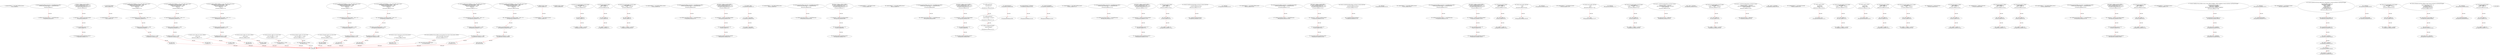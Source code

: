 digraph  {
13 [label="3_ mapping(address => uint) public lockTime_intou21;\n13-new_variable-4-4", method="", type_label=new_variable];
20 [label="4_ function increaseLockTime_intou21(uint _secondsToIncrease) public {\n        lockTime_intou21[msg.sender] += _secondsToIncrease;   \n    }\n20-function_definition-5-7", method="increaseLockTime_intou21(uint _secondsToIncrease)", type_label=function_definition];
28 [label="5_ lockTime_intou21[msg.sender] += _secondsToIncrease;\n28-expression_statement-6-6", method="increaseLockTime_intou21(uint _secondsToIncrease)", type_label=expression_statement];
36 [label="7_ function withdraw_intou21() public {\n        require(now > lockTime_intou21[msg.sender]);    \n        uint transferValue_intou21 = 10;           \n        msg.sender.transfer(transferValue_intou21);\n    }\n36-function_definition-8-12", method="withdraw_intou21()", type_label=function_definition];
40 [label="8_ require(now > lockTime_intou21[msg.sender]);\n40-expression_statement-9-9", method="withdraw_intou21()", type_label=expression_statement];
51 [label="9_ uint transferValue_intou21 = 10;\n51-new_variable-10-10", method="withdraw_intou21()", type_label=new_variable];
57 [label="10_ msg.sender.transfer(transferValue_intou21);\n57-expression_statement-11-11", method="withdraw_intou21()", type_label=expression_statement];
66 [label="12_ bool private stopped;\n66-new_variable-13-13", method="", type_label=new_variable];
71 [label="13_ mapping(address => uint) balances_intou10;\n71-new_variable-14-14", method="", type_label=new_variable];
77 [label="14_ function transfer_intou10(address _to, uint _value) public returns (bool) {\n    require(balances_intou10[msg.sender] - _value >= 0);   \n    balances_intou10[msg.sender] -= _value;   \n    balances_intou10[_to] += _value;   \n    return true;\n  }\n77-function_definition-15-20", method="transfer_intou10(address _to,uint _value)", type_label=function_definition];
93 [label="15_ require(balances_intou10[msg.sender] - _value >= 0);\n93-expression_statement-16-16", method="transfer_intou10(address _to,uint _value)", type_label=expression_statement];
106 [label="16_ balances_intou10[msg.sender] -= _value;\n106-expression_statement-17-17", method="transfer_intou10(address _to,uint _value)", type_label=expression_statement];
114 [label="17_ balances_intou10[_to] += _value;\n114-expression_statement-18-18", method="transfer_intou10(address _to,uint _value)", type_label=expression_statement];
120 [label="18_ return true;\n120-return-19-19", method="transfer_intou10(address _to,uint _value)", type_label=return];
123 [label="20_ address private _owner;\n123-new_variable-21-21", method="", type_label=new_variable];
128 [label="21_ mapping(address => uint) balances_intou22;\n128-new_variable-22-22", method="", type_label=new_variable];
134 [label="22_ function transfer_intou22(address _to, uint _value) public returns (bool) {\n    require(balances_intou22[msg.sender] - _value >= 0);   \n    balances_intou22[msg.sender] -= _value;   \n    balances_intou22[_to] += _value;   \n    return true;\n  }\n134-function_definition-23-28", method="transfer_intou22(address _to,uint _value)", type_label=function_definition];
150 [label="23_ require(balances_intou22[msg.sender] - _value >= 0);\n150-expression_statement-24-24", method="transfer_intou22(address _to,uint _value)", type_label=expression_statement];
163 [label="24_ balances_intou22[msg.sender] -= _value;\n163-expression_statement-25-25", method="transfer_intou22(address _to,uint _value)", type_label=expression_statement];
171 [label="25_ balances_intou22[_to] += _value;\n171-expression_statement-26-26", method="transfer_intou22(address _to,uint _value)", type_label=expression_statement];
177 [label="26_ return true;\n177-return-27-27", method="transfer_intou22(address _to,uint _value)", type_label=return];
180 [label="28_ address private _master;\n180-new_variable-29-29", method="", type_label=new_variable];
185 [label="29_ function bug_intou36(uint8 p_intou36) public{\n    uint8 vundflw1=0;\n    vundflw1 = vundflw1 + p_intou36;    \n}\n185-function_definition-30-33", method="bug_intou36(uint8 p_intou36)", type_label=function_definition];
193 [label="30_ uint8 vundflw1=0;\n193-new_variable-31-31", method="bug_intou36(uint8 p_intou36)", type_label=new_variable];
199 [label="31_ vundflw1 = vundflw1 + p_intou36;\n199-expression_statement-32-32", method="bug_intou36(uint8 p_intou36)", type_label=expression_statement];
207 [label="34_ function bug_intou35() public{\n    uint8 vundflw =0;\n    vundflw = vundflw -10;    \n}\n207-function_definition-35-38", method="bug_intou35()", type_label=function_definition];
211 [label="35_ uint8 vundflw =0;\n211-new_variable-36-36", method="bug_intou35()", type_label=new_variable];
217 [label="36_ vundflw = vundflw -10;\n217-expression_statement-37-37", method="bug_intou35()", type_label=expression_statement];
225 [label="39_ function bug_intou40(uint8 p_intou40) public{\n    uint8 vundflw1=0;\n    vundflw1 = vundflw1 + p_intou40;    \n}\n225-function_definition-40-43", method="bug_intou40(uint8 p_intou40)", type_label=function_definition];
233 [label="40_ uint8 vundflw1=0;\n233-new_variable-41-41", method="bug_intou40(uint8 p_intou40)", type_label=new_variable];
239 [label="41_ vundflw1 = vundflw1 + p_intou40;\n239-expression_statement-42-42", method="bug_intou40(uint8 p_intou40)", type_label=expression_statement];
255 [label="44_ mapping(address => uint) public lockTime_intou33;\n255-new_variable-45-45", method="", type_label=new_variable];
262 [label="45_ function increaseLockTime_intou33(uint _secondsToIncrease) public {\n        lockTime_intou33[msg.sender] += _secondsToIncrease;   \n    }\n262-function_definition-46-48", method="increaseLockTime_intou33(uint _secondsToIncrease)", type_label=function_definition];
270 [label="46_ lockTime_intou33[msg.sender] += _secondsToIncrease;\n270-expression_statement-47-47", method="increaseLockTime_intou33(uint _secondsToIncrease)", type_label=expression_statement];
278 [label="48_ function withdraw_intou33() public {\n        require(now > lockTime_intou33[msg.sender]);    \n        uint transferValue_intou33 = 10;           \n        msg.sender.transfer(transferValue_intou33);\n    }\n278-function_definition-49-53", method="withdraw_intou33()", type_label=function_definition];
282 [label="49_ require(now > lockTime_intou33[msg.sender]);\n282-expression_statement-50-50", method="withdraw_intou33()", type_label=expression_statement];
293 [label="50_ uint transferValue_intou33 = 10;\n293-new_variable-51-51", method="withdraw_intou33()", type_label=new_variable];
299 [label="51_ msg.sender.transfer(transferValue_intou33);\n299-expression_statement-52-52", method="withdraw_intou33()", type_label=expression_statement];
320 [label="56_ stopped = false;\n320-expression_statement-57-57", method="", type_label=expression_statement];
325 [label="57_ _owner = msg.sender;\n325-expression_statement-58-58", method="", type_label=expression_statement];
331 [label="58_ _master = msg.sender;\n331-expression_statement-59-59", method="", type_label=expression_statement];
353 [label="62_ mapping(address => uint) public lockTime_intou1;\n353-new_variable-63-63", method="", type_label=new_variable];
360 [label="63_ function increaseLockTime_intou1(uint _secondsToIncrease) public {\n        lockTime_intou1[msg.sender] += _secondsToIncrease;   \n    }\n360-function_definition-64-66", method="increaseLockTime_intou1(uint _secondsToIncrease)", type_label=function_definition];
368 [label="64_ lockTime_intou1[msg.sender] += _secondsToIncrease;\n368-expression_statement-65-65", method="increaseLockTime_intou1(uint _secondsToIncrease)", type_label=expression_statement];
376 [label="66_ function withdraw_ovrflow1() public {\n        require(now > lockTime_intou1[msg.sender]);    \n        uint transferValue_intou1 = 10;           \n        msg.sender.transfer(transferValue_intou1);\n    }\n376-function_definition-67-71", method="withdraw_ovrflow1()", type_label=function_definition];
380 [label="67_ require(now > lockTime_intou1[msg.sender]);\n380-expression_statement-68-68", method="withdraw_ovrflow1()", type_label=expression_statement];
391 [label="68_ uint transferValue_intou1 = 10;\n391-new_variable-69-69", method="withdraw_ovrflow1()", type_label=new_variable];
397 [label="69_ msg.sender.transfer(transferValue_intou1);\n397-expression_statement-70-70", method="withdraw_ovrflow1()", type_label=expression_statement];
406 [label="71_ function owner() public view returns (address)\n    {\n        return _owner;\n    }\n406-function_definition-72-75", method="owner()", type_label=function_definition];
415 [label="73_ return _owner;\n415-return-74-74", method="owner()", type_label=return];
417 [label="75_ mapping(address => uint) balances_intou2;\n417-new_variable-76-76", method="", type_label=new_variable];
423 [label="76_ function transfer_undrflow2(address _to, uint _value) public returns (bool) {\n    require(balances_intou2[msg.sender] - _value >= 0);   \n    balances_intou2[msg.sender] -= _value;   \n    balances_intou2[_to] += _value;   \n    return true;\n  }\n423-function_definition-77-82", method="transfer_undrflow2(address _to,uint _value)", type_label=function_definition];
439 [label="77_ require(balances_intou2[msg.sender] - _value >= 0);\n439-expression_statement-78-78", method="transfer_undrflow2(address _to,uint _value)", type_label=expression_statement];
452 [label="78_ balances_intou2[msg.sender] -= _value;\n452-expression_statement-79-79", method="transfer_undrflow2(address _to,uint _value)", type_label=expression_statement];
460 [label="79_ balances_intou2[_to] += _value;\n460-expression_statement-80-80", method="transfer_undrflow2(address _to,uint _value)", type_label=expression_statement];
466 [label="80_ return true;\n466-return-81-81", method="transfer_undrflow2(address _to,uint _value)", type_label=return];
469 [label="82_ function master() public view returns (address)\n    {\n        return _master;\n    }\n469-function_definition-83-86", method="master()", type_label=function_definition];
478 [label="84_ return _master;\n478-return-85-85", method="master()", type_label=return];
480 [label="86_ mapping(address => uint) public lockTime_intou17;\n480-new_variable-87-87", method="", type_label=new_variable];
487 [label="87_ function increaseLockTime_intou17(uint _secondsToIncrease) public {\n        lockTime_intou17[msg.sender] += _secondsToIncrease;   \n    }\n487-function_definition-88-90", method="increaseLockTime_intou17(uint _secondsToIncrease)", type_label=function_definition];
495 [label="88_ lockTime_intou17[msg.sender] += _secondsToIncrease;\n495-expression_statement-89-89", method="increaseLockTime_intou17(uint _secondsToIncrease)", type_label=expression_statement];
503 [label="90_ function withdraw_intou17() public {\n        require(now > lockTime_intou17[msg.sender]);    \n        uint transferValue_intou17 = 10;           \n        msg.sender.transfer(transferValue_intou17);\n    }\n503-function_definition-91-95", method="withdraw_intou17()", type_label=function_definition];
507 [label="91_ require(now > lockTime_intou17[msg.sender]);\n507-expression_statement-92-92", method="withdraw_intou17()", type_label=expression_statement];
518 [label="92_ uint transferValue_intou17 = 10;\n518-new_variable-93-93", method="withdraw_intou17()", type_label=new_variable];
524 [label="93_ msg.sender.transfer(transferValue_intou17);\n524-expression_statement-94-94", method="withdraw_intou17()", type_label=expression_statement];
533 [label="95_ modifier onlyOwner()\n    {\n        require(isOwner());\n        _;\n    }\n533-expression_statement-96-100", method="", type_label=expression_statement];
536 [label="97_ require(isOwner());\n536-expression_statement-98-98", method="", type_label=expression_statement];
542 [label="98_ _;\n542-expression_statement-99-99", method="", type_label=expression_statement];
544 [label="100_ modifier onlyMaster()\n    {\n        require(isMaster() || isOwner());\n        _;\n    }\n544-expression_statement-101-105", method="", type_label=expression_statement];
547 [label="102_ require(isMaster() || isOwner());\n547-expression_statement-103-103", method="", type_label=expression_statement];
556 [label="103_ _;\n556-expression_statement-104-104", method="", type_label=expression_statement];
558 [label="105_ modifier onlyWhenNotStopped()\n    {\n        require(!isStopped());\n        _;\n    }\n558-expression_statement-106-110", method="", type_label=expression_statement];
561 [label="107_ require(!isStopped());\n561-expression_statement-108-108", method="", type_label=expression_statement];
568 [label="108_ _;\n568-expression_statement-109-109", method="", type_label=expression_statement];
570 [label="110_ function isOwner() public view returns (bool)\n    {\n        return msg.sender == _owner;\n    }\n570-function_definition-111-114", method="isOwner()", type_label=function_definition];
579 [label="112_ return msg.sender == _owner;\n579-return-113-113", method="isOwner()", type_label=return];
585 [label="114_ mapping(address => uint) public lockTime_intou37;\n585-new_variable-115-115", method="", type_label=new_variable];
592 [label="115_ function increaseLockTime_intou37(uint _secondsToIncrease) public {\n        lockTime_intou37[msg.sender] += _secondsToIncrease;   \n    }\n592-function_definition-116-118", method="increaseLockTime_intou37(uint _secondsToIncrease)", type_label=function_definition];
600 [label="116_ lockTime_intou37[msg.sender] += _secondsToIncrease;\n600-expression_statement-117-117", method="increaseLockTime_intou37(uint _secondsToIncrease)", type_label=expression_statement];
608 [label="118_ function withdraw_intou37() public {\n        require(now > lockTime_intou37[msg.sender]);    \n        uint transferValue_intou37 = 10;           \n        msg.sender.transfer(transferValue_intou37);\n    }\n608-function_definition-119-123", method="withdraw_intou37()", type_label=function_definition];
612 [label="119_ require(now > lockTime_intou37[msg.sender]);\n612-expression_statement-120-120", method="withdraw_intou37()", type_label=expression_statement];
623 [label="120_ uint transferValue_intou37 = 10;\n623-new_variable-121-121", method="withdraw_intou37()", type_label=new_variable];
629 [label="121_ msg.sender.transfer(transferValue_intou37);\n629-expression_statement-122-122", method="withdraw_intou37()", type_label=expression_statement];
638 [label="123_ function isMaster() public view returns (bool)\n    {\n        return msg.sender == _master;\n    }\n638-function_definition-124-127", method="isMaster()", type_label=function_definition];
647 [label="125_ return msg.sender == _master;\n647-return-126-126", method="isMaster()", type_label=return];
653 [label="127_ function bug_intou3() public{\n    uint8 vundflw =0;\n    vundflw = vundflw -10;    \n}\n653-function_definition-128-131", method="bug_intou3()", type_label=function_definition];
657 [label="128_ uint8 vundflw =0;\n657-new_variable-129-129", method="bug_intou3()", type_label=new_variable];
663 [label="129_ vundflw = vundflw -10;\n663-expression_statement-130-130", method="bug_intou3()", type_label=expression_statement];
669 [label="131_ function transferOwnership(address newOwner) external onlyOwner\n    {\n        _transferOwnership(newOwner);\n    }\n669-function_definition-132-135", method="transferOwnership(address newOwner)", type_label=function_definition];
676 [label="131_ onlyOwner\n676-expression_statement-132-132", method="transferOwnership(address newOwner)", type_label=expression_statement];
679 [label="133_ _transferOwnership(newOwner);\n679-expression_statement-134-134", method="transferOwnership(address newOwner)", type_label=expression_statement];
684 [label="135_ mapping(address => uint) public lockTime_intou9;\n684-new_variable-136-136", method="", type_label=new_variable];
691 [label="136_ function increaseLockTime_intou9(uint _secondsToIncrease) public {\n        lockTime_intou9[msg.sender] += _secondsToIncrease;   \n    }\n691-function_definition-137-139", method="increaseLockTime_intou9(uint _secondsToIncrease)", type_label=function_definition];
699 [label="137_ lockTime_intou9[msg.sender] += _secondsToIncrease;\n699-expression_statement-138-138", method="increaseLockTime_intou9(uint _secondsToIncrease)", type_label=expression_statement];
707 [label="139_ function withdraw_intou9() public {\n        require(now > lockTime_intou9[msg.sender]);    \n        uint transferValue_intou9 = 10;           \n        msg.sender.transfer(transferValue_intou9);\n    }\n707-function_definition-140-144", method="withdraw_intou9()", type_label=function_definition];
711 [label="140_ require(now > lockTime_intou9[msg.sender]);\n711-expression_statement-141-141", method="withdraw_intou9()", type_label=expression_statement];
722 [label="141_ uint transferValue_intou9 = 10;\n722-new_variable-142-142", method="withdraw_intou9()", type_label=new_variable];
728 [label="142_ msg.sender.transfer(transferValue_intou9);\n728-expression_statement-143-143", method="withdraw_intou9()", type_label=expression_statement];
737 [label="144_ function transferMasterRole(address newMaster) external onlyOwner\n    {\n        _transferMasterRole(newMaster);\n    }\n737-function_definition-145-148", method="transferMasterRole(address newMaster)", type_label=function_definition];
744 [label="144_ onlyOwner\n744-expression_statement-145-145", method="transferMasterRole(address newMaster)", type_label=expression_statement];
747 [label="146_ _transferMasterRole(newMaster);\n747-expression_statement-147-147", method="transferMasterRole(address newMaster)", type_label=expression_statement];
752 [label="148_ mapping(address => uint) public lockTime_intou25;\n752-new_variable-149-149", method="", type_label=new_variable];
759 [label="149_ function increaseLockTime_intou25(uint _secondsToIncrease) public {\n        lockTime_intou25[msg.sender] += _secondsToIncrease;   \n    }\n759-function_definition-150-152", method="increaseLockTime_intou25(uint _secondsToIncrease)", type_label=function_definition];
767 [label="150_ lockTime_intou25[msg.sender] += _secondsToIncrease;\n767-expression_statement-151-151", method="increaseLockTime_intou25(uint _secondsToIncrease)", type_label=expression_statement];
775 [label="152_ function withdraw_intou25() public {\n        require(now > lockTime_intou25[msg.sender]);    \n        uint transferValue_intou25 = 10;           \n        msg.sender.transfer(transferValue_intou25);\n    }\n775-function_definition-153-157", method="withdraw_intou25()", type_label=function_definition];
779 [label="153_ require(now > lockTime_intou25[msg.sender]);\n779-expression_statement-154-154", method="withdraw_intou25()", type_label=expression_statement];
790 [label="154_ uint transferValue_intou25 = 10;\n790-new_variable-155-155", method="withdraw_intou25()", type_label=new_variable];
796 [label="155_ msg.sender.transfer(transferValue_intou25);\n796-expression_statement-156-156", method="withdraw_intou25()", type_label=expression_statement];
805 [label="157_ function isStopped() public view returns (bool)\n    {\n        return stopped;\n    }\n805-function_definition-158-161", method="isStopped()", type_label=function_definition];
814 [label="159_ return stopped;\n814-return-160-160", method="isStopped()", type_label=return];
816 [label="161_ function bug_intou19() public{\n    uint8 vundflw =0;\n    vundflw = vundflw -10;    \n}\n816-function_definition-162-165", method="bug_intou19()", type_label=function_definition];
820 [label="162_ uint8 vundflw =0;\n820-new_variable-163-163", method="bug_intou19()", type_label=new_variable];
826 [label="163_ vundflw = vundflw -10;\n826-expression_statement-164-164", method="bug_intou19()", type_label=expression_statement];
832 [label="165_ function stop() public onlyOwner\n    {\n        _stop();\n    }\n832-function_definition-166-169", method="stop()", type_label=function_definition];
835 [label="165_ onlyOwner\n835-expression_statement-166-166", method="stop()", type_label=expression_statement];
838 [label="167_ _stop();\n838-expression_statement-168-168", method="stop()", type_label=expression_statement];
841 [label="169_ mapping(address => uint) balances_intou26;\n841-new_variable-170-170", method="", type_label=new_variable];
847 [label="170_ function transfer_intou26(address _to, uint _value) public returns (bool) {\n    require(balances_intou26[msg.sender] - _value >= 0);   \n    balances_intou26[msg.sender] -= _value;   \n    balances_intou26[_to] += _value;   \n    return true;\n  }\n847-function_definition-171-176", method="transfer_intou26(address _to,uint _value)", type_label=function_definition];
863 [label="171_ require(balances_intou26[msg.sender] - _value >= 0);\n863-expression_statement-172-172", method="transfer_intou26(address _to,uint _value)", type_label=expression_statement];
876 [label="172_ balances_intou26[msg.sender] -= _value;\n876-expression_statement-173-173", method="transfer_intou26(address _to,uint _value)", type_label=expression_statement];
884 [label="173_ balances_intou26[_to] += _value;\n884-expression_statement-174-174", method="transfer_intou26(address _to,uint _value)", type_label=expression_statement];
890 [label="174_ return true;\n890-return-175-175", method="transfer_intou26(address _to,uint _value)", type_label=return];
893 [label="176_ function start() public onlyOwner\n    {\n        _start();\n    }\n893-function_definition-177-180", method="start()", type_label=function_definition];
896 [label="176_ onlyOwner\n896-expression_statement-177-177", method="start()", type_label=expression_statement];
899 [label="178_ _start();\n899-expression_statement-179-179", method="start()", type_label=expression_statement];
902 [label="180_ function bug_intou20(uint8 p_intou20) public{\n    uint8 vundflw1=0;\n    vundflw1 = vundflw1 + p_intou20;    \n}\n902-function_definition-181-184", method="bug_intou20(uint8 p_intou20)", type_label=function_definition];
910 [label="181_ uint8 vundflw1=0;\n910-new_variable-182-182", method="bug_intou20(uint8 p_intou20)", type_label=new_variable];
916 [label="182_ vundflw1 = vundflw1 + p_intou20;\n916-expression_statement-183-183", method="bug_intou20(uint8 p_intou20)", type_label=expression_statement];
922 [label="184_ function _transferOwnership(address newOwner) internal\n    {\n        require(newOwner != address(0));\n        emit OwnershipTransferred(_owner, newOwner);\n        _owner = newOwner;\n    }\n922-function_definition-185-190", method="_transferOwnership(address newOwner)", type_label=function_definition];
930 [label="186_ require(newOwner != address(0));\n930-expression_statement-187-187", method="_transferOwnership(address newOwner)", type_label=expression_statement];
945 [label="188_ _owner = newOwner;\n945-expression_statement-189-189", method="_transferOwnership(address newOwner)", type_label=expression_statement];
949 [label="190_ function bug_intou32(uint8 p_intou32) public{\n    uint8 vundflw1=0;\n    vundflw1 = vundflw1 + p_intou32;    \n}\n949-function_definition-191-194", method="bug_intou32(uint8 p_intou32)", type_label=function_definition];
957 [label="191_ uint8 vundflw1=0;\n957-new_variable-192-192", method="bug_intou32(uint8 p_intou32)", type_label=new_variable];
963 [label="192_ vundflw1 = vundflw1 + p_intou32;\n963-expression_statement-193-193", method="bug_intou32(uint8 p_intou32)", type_label=expression_statement];
969 [label="194_ function _transferMasterRole(address newMaster) internal\n    {\n        require(newMaster != address(0));\n        emit MasterRoleTransferred(_master, newMaster);\n        _master = newMaster;\n    }\n969-function_definition-195-200", method="_transferMasterRole(address newMaster)", type_label=function_definition];
977 [label="196_ require(newMaster != address(0));\n977-expression_statement-197-197", method="_transferMasterRole(address newMaster)", type_label=expression_statement];
992 [label="198_ _master = newMaster;\n992-expression_statement-199-199", method="_transferMasterRole(address newMaster)", type_label=expression_statement];
996 [label="200_ mapping(address => uint) balances_intou38;\n996-new_variable-201-201", method="", type_label=new_variable];
1002 [label="201_ function transfer_intou38(address _to, uint _value) public returns (bool) {\n    require(balances_intou38[msg.sender] - _value >= 0);   \n    balances_intou38[msg.sender] -= _value;   \n    balances_intou38[_to] += _value;   \n    return true;\n  }\n1002-function_definition-202-207", method="transfer_intou38(address _to,uint _value)", type_label=function_definition];
1018 [label="202_ require(balances_intou38[msg.sender] - _value >= 0);\n1018-expression_statement-203-203", method="transfer_intou38(address _to,uint _value)", type_label=expression_statement];
1031 [label="203_ balances_intou38[msg.sender] -= _value;\n1031-expression_statement-204-204", method="transfer_intou38(address _to,uint _value)", type_label=expression_statement];
1039 [label="204_ balances_intou38[_to] += _value;\n1039-expression_statement-205-205", method="transfer_intou38(address _to,uint _value)", type_label=expression_statement];
1045 [label="205_ return true;\n1045-return-206-206", method="transfer_intou38(address _to,uint _value)", type_label=return];
1048 [label="207_ function _stop() internal\n    {\n        emit Stopped();\n        stopped = true;\n    }\n1048-function_definition-208-212", method="_stop()", type_label=function_definition];
1054 [label="210_ stopped = true;\n1054-expression_statement-211-211", method="_stop()", type_label=expression_statement];
1059 [label="212_ function bug_intou4(uint8 p_intou4) public{\n    uint8 vundflw1=0;\n    vundflw1 = vundflw1 + p_intou4;    \n}\n1059-function_definition-213-216", method="bug_intou4(uint8 p_intou4)", type_label=function_definition];
1067 [label="213_ uint8 vundflw1=0;\n1067-new_variable-214-214", method="bug_intou4(uint8 p_intou4)", type_label=new_variable];
1073 [label="214_ vundflw1 = vundflw1 + p_intou4;\n1073-expression_statement-215-215", method="bug_intou4(uint8 p_intou4)", type_label=expression_statement];
1079 [label="216_ function _start() internal\n    {\n        emit Started();\n        stopped = false;\n    }\n1079-function_definition-217-221", method="_start()", type_label=function_definition];
1085 [label="219_ stopped = false;\n1085-expression_statement-220-220", method="_start()", type_label=expression_statement];
1090 [label="221_ function bug_intou7() public{\n    uint8 vundflw =0;\n    vundflw = vundflw -10;    \n}\n1090-function_definition-222-225", method="bug_intou7()", type_label=function_definition];
1094 [label="222_ uint8 vundflw =0;\n1094-new_variable-223-223", method="bug_intou7()", type_label=new_variable];
1100 [label="223_ vundflw = vundflw -10;\n1100-expression_statement-224-224", method="bug_intou7()", type_label=expression_statement];
1112 [label="228_ function bug_intou12(uint8 p_intou12) public{\n    uint8 vundflw1=0;\n    vundflw1 = vundflw1 + p_intou12;    \n}\n1112-function_definition-229-232", method="bug_intou12(uint8 p_intou12)", type_label=function_definition];
1120 [label="229_ uint8 vundflw1=0;\n1120-new_variable-230-230", method="bug_intou12(uint8 p_intou12)", type_label=new_variable];
1126 [label="230_ vundflw1 = vundflw1 + p_intou12;\n1126-expression_statement-231-231", method="bug_intou12(uint8 p_intou12)", type_label=expression_statement];
1132 [label="232_ mapping(string => string) private btc;\n1132-new_variable-233-233", method="", type_label=new_variable];
1139 [label="233_ function bug_intou11() public{\n    uint8 vundflw =0;\n    vundflw = vundflw -10;    \n}\n1139-function_definition-234-237", method="bug_intou11()", type_label=function_definition];
1143 [label="234_ uint8 vundflw =0;\n1143-new_variable-235-235", method="bug_intou11()", type_label=new_variable];
1149 [label="235_ vundflw = vundflw -10;\n1149-expression_statement-236-236", method="bug_intou11()", type_label=expression_statement];
1155 [label="237_ mapping(string => address) private eth;\n1155-new_variable-238-238", method="", type_label=new_variable];
1162 [label="238_ function bug_intou27() public{\n    uint8 vundflw =0;\n    vundflw = vundflw -10;    \n}\n1162-function_definition-239-242", method="bug_intou27()", type_label=function_definition];
1166 [label="239_ uint8 vundflw =0;\n1166-new_variable-240-240", method="bug_intou27()", type_label=new_variable];
1172 [label="240_ vundflw = vundflw -10;\n1172-expression_statement-241-241", method="bug_intou27()", type_label=expression_statement];
1192 [label="243_ function bug_intou31() public{\n    uint8 vundflw =0;\n    vundflw = vundflw -10;    \n}\n1192-function_definition-244-247", method="bug_intou31()", type_label=function_definition];
1196 [label="244_ uint8 vundflw =0;\n1196-new_variable-245-245", method="bug_intou31()", type_label=new_variable];
1202 [label="245_ vundflw = vundflw -10;\n1202-expression_statement-246-246", method="bug_intou31()", type_label=expression_statement];
1218 [label="248_ mapping(address => uint) public lockTime_intou13;\n1218-new_variable-249-249", method="", type_label=new_variable];
1225 [label="249_ function increaseLockTime_intou13(uint _secondsToIncrease) public {\n        lockTime_intou13[msg.sender] += _secondsToIncrease;   \n    }\n1225-function_definition-250-252", method="increaseLockTime_intou13(uint _secondsToIncrease)", type_label=function_definition];
1233 [label="250_ lockTime_intou13[msg.sender] += _secondsToIncrease;\n1233-expression_statement-251-251", method="increaseLockTime_intou13(uint _secondsToIncrease)", type_label=expression_statement];
1241 [label="252_ function withdraw_intou13() public {\n        require(now > lockTime_intou13[msg.sender]);    \n        uint transferValue_intou13 = 10;           \n        msg.sender.transfer(transferValue_intou13);\n    }\n1241-function_definition-253-257", method="withdraw_intou13()", type_label=function_definition];
1245 [label="253_ require(now > lockTime_intou13[msg.sender]);\n1245-expression_statement-254-254", method="withdraw_intou13()", type_label=expression_statement];
1256 [label="254_ uint transferValue_intou13 = 10;\n1256-new_variable-255-255", method="withdraw_intou13()", type_label=new_variable];
1262 [label="255_ msg.sender.transfer(transferValue_intou13);\n1262-expression_statement-256-256", method="withdraw_intou13()", type_label=expression_statement];
1277 [label="258_ function version() external pure returns(string memory)\n    {\n        return '1.0.0';\n    }\n1277-function_definition-259-262", method="version()", type_label=function_definition];
1286 [label="260_ return '1.0.0';\n1286-return-261-261", method="version()", type_label=return];
1289 [label="262_ function bug_intou23() public{\n    uint8 vundflw =0;\n    vundflw = vundflw -10;    \n}\n1289-function_definition-263-266", method="bug_intou23()", type_label=function_definition];
1293 [label="263_ uint8 vundflw =0;\n1293-new_variable-264-264", method="bug_intou23()", type_label=new_variable];
1299 [label="264_ vundflw = vundflw -10;\n1299-expression_statement-265-265", method="bug_intou23()", type_label=expression_statement];
1305 [label="266_ function getAddress(string calldata account) external view returns (string memory, address)\n    {\n        return (btc[account], eth[account]);\n    }\n1305-function_definition-267-270", method="getAddress(string calldata account)", type_label=function_definition];
1321 [label="268_ return (btc[account], eth[account]);\n1321-return-269-269", method="getAddress(string calldata account)", type_label=return];
1329 [label="270_ mapping(address => uint) balances_intou14;\n1329-new_variable-271-271", method="", type_label=new_variable];
1335 [label="271_ function transfer_intou14(address _to, uint _value) public returns (bool) {\n    require(balances_intou14[msg.sender] - _value >= 0);   \n    balances_intou14[msg.sender] -= _value;   \n    balances_intou14[_to] += _value;   \n    return true;\n  }\n1335-function_definition-272-277", method="transfer_intou14(address _to,uint _value)", type_label=function_definition];
1351 [label="272_ require(balances_intou14[msg.sender] - _value >= 0);\n1351-expression_statement-273-273", method="transfer_intou14(address _to,uint _value)", type_label=expression_statement];
1364 [label="273_ balances_intou14[msg.sender] -= _value;\n1364-expression_statement-274-274", method="transfer_intou14(address _to,uint _value)", type_label=expression_statement];
1372 [label="274_ balances_intou14[_to] += _value;\n1372-expression_statement-275-275", method="transfer_intou14(address _to,uint _value)", type_label=expression_statement];
1378 [label="275_ return true;\n1378-return-276-276", method="transfer_intou14(address _to,uint _value)", type_label=return];
1381 [label="277_ function setAddress(string calldata account, string calldata btcAddress, address ethAddress) external onlyMaster onlyWhenNotStopped\n    {\n        require(bytes(account).length > 0);\n        btc[account] = btcAddress;\n        eth[account] = ethAddress;\n        emit SetAddress(account, btcAddress, ethAddress);\n    }\n1381-function_definition-278-284", method="setAddress(string calldata account,string calldata btcAddress,address ethAddress)", type_label=function_definition];
1396 [label="277_ onlyMaster\n1396-expression_statement-278-278", method="setAddress(string calldata account,string calldata btcAddress,address ethAddress)", type_label=expression_statement];
1398 [label="277_ onlyWhenNotStopped\n1398-expression_statement-278-278", method="setAddress(string calldata account,string calldata btcAddress,address ethAddress)", type_label=expression_statement];
1401 [label="279_ require(bytes(account).length > 0);\n1401-expression_statement-280-280", method="setAddress(string calldata account,string calldata btcAddress,address ethAddress)", type_label=expression_statement];
1412 [label="280_ btc[account] = btcAddress;\n1412-expression_statement-281-281", method="setAddress(string calldata account,string calldata btcAddress,address ethAddress)", type_label=expression_statement];
1418 [label="281_ eth[account] = ethAddress;\n1418-expression_statement-282-282", method="setAddress(string calldata account,string calldata btcAddress,address ethAddress)", type_label=expression_statement];
1432 [label="284_ mapping(address => uint) balances_intou30;\n1432-new_variable-285-285", method="", type_label=new_variable];
1438 [label="285_ function transfer_intou30(address _to, uint _value) public returns (bool) {\n    require(balances_intou30[msg.sender] - _value >= 0);   \n    balances_intou30[msg.sender] -= _value;   \n    balances_intou30[_to] += _value;   \n    return true;\n  }\n1438-function_definition-286-291", method="transfer_intou30(address _to,uint _value)", type_label=function_definition];
1454 [label="286_ require(balances_intou30[msg.sender] - _value >= 0);\n1454-expression_statement-287-287", method="transfer_intou30(address _to,uint _value)", type_label=expression_statement];
1467 [label="287_ balances_intou30[msg.sender] -= _value;\n1467-expression_statement-288-288", method="transfer_intou30(address _to,uint _value)", type_label=expression_statement];
1475 [label="288_ balances_intou30[_to] += _value;\n1475-expression_statement-289-289", method="transfer_intou30(address _to,uint _value)", type_label=expression_statement];
1481 [label="289_ return true;\n1481-return-290-290", method="transfer_intou30(address _to,uint _value)", type_label=return];
1484 [label="291_ function updateAccount(string calldata from, string calldata to) external onlyMaster onlyWhenNotStopped\n    {\n        require(bytes(from).length > 0);\n        require(bytes(to).length > 0);\n        btc[to] = btc[from];\n        eth[to] = eth[from];\n        btc[from] = '';\n        eth[from] = address(0);\n        emit UpdateAddress(from, to);\n    }\n1484-function_definition-292-301", method="updateAccount(string calldata from,string calldata to)", type_label=function_definition];
1495 [label="291_ onlyMaster\n1495-expression_statement-292-292", method="updateAccount(string calldata from,string calldata to)", type_label=expression_statement];
1497 [label="291_ onlyWhenNotStopped\n1497-expression_statement-292-292", method="updateAccount(string calldata from,string calldata to)", type_label=expression_statement];
1500 [label="293_ require(bytes(from).length > 0);\n1500-expression_statement-294-294", method="updateAccount(string calldata from,string calldata to)", type_label=expression_statement];
1511 [label="294_ require(bytes(to).length > 0);\n1511-expression_statement-295-295", method="updateAccount(string calldata from,string calldata to)", type_label=expression_statement];
1522 [label="295_ btc[to] = btc[from];\n1522-expression_statement-296-296", method="updateAccount(string calldata from,string calldata to)", type_label=expression_statement];
1530 [label="296_ eth[to] = eth[from];\n1530-expression_statement-297-297", method="updateAccount(string calldata from,string calldata to)", type_label=expression_statement];
1538 [label="297_ btc[from] = '';\n1538-expression_statement-298-298", method="updateAccount(string calldata from,string calldata to)", type_label=expression_statement];
1545 [label="298_ eth[from] = address(0);\n1545-expression_statement-299-299", method="updateAccount(string calldata from,string calldata to)", type_label=expression_statement];
1559 [label="301_ function bug_intou8(uint8 p_intou8) public{\n    uint8 vundflw1=0;\n    vundflw1 = vundflw1 + p_intou8;    \n}\n1559-function_definition-302-305", method="bug_intou8(uint8 p_intou8)", type_label=function_definition];
1567 [label="302_ uint8 vundflw1=0;\n1567-new_variable-303-303", method="bug_intou8(uint8 p_intou8)", type_label=new_variable];
1573 [label="303_ vundflw1 = vundflw1 + p_intou8;\n1573-expression_statement-304-304", method="bug_intou8(uint8 p_intou8)", type_label=expression_statement];
1579 [label="305_ function deleteAccount(string calldata account) external onlyMaster onlyWhenNotStopped\n    {\n        require(bytes(account).length > 0);\n        btc[account] = '';\n        eth[account] = address(0);\n        emit DeleteAddress(account);\n    }\n1579-function_definition-306-312", method="deleteAccount(string calldata account)", type_label=function_definition];
1586 [label="305_ onlyMaster\n1586-expression_statement-306-306", method="deleteAccount(string calldata account)", type_label=expression_statement];
1588 [label="305_ onlyWhenNotStopped\n1588-expression_statement-306-306", method="deleteAccount(string calldata account)", type_label=expression_statement];
1591 [label="307_ require(bytes(account).length > 0);\n1591-expression_statement-308-308", method="deleteAccount(string calldata account)", type_label=expression_statement];
1602 [label="308_ btc[account] = '';\n1602-expression_statement-309-309", method="deleteAccount(string calldata account)", type_label=expression_statement];
1609 [label="309_ eth[account] = address(0);\n1609-expression_statement-310-310", method="deleteAccount(string calldata account)", type_label=expression_statement];
1621 [label="312_ function bug_intou39() public{\n    uint8 vundflw =0;\n    vundflw = vundflw -10;    \n}\n1621-function_definition-313-316", method="bug_intou39()", type_label=function_definition];
1625 [label="313_ uint8 vundflw =0;\n1625-new_variable-314-314", method="bug_intou39()", type_label=new_variable];
1631 [label="314_ vundflw = vundflw -10;\n1631-expression_statement-315-315", method="bug_intou39()", type_label=expression_statement];
1 [label="0_ start_node", method="", type_label=start];
2 [label="0_ exit_node", method="", type_label=exit];
20 -> 28  [color=red, controlflow_type=next_line, edge_type=CFG_edge, key=0, label=next_line];
36 -> 40  [color=red, controlflow_type=next_line, edge_type=CFG_edge, key=0, label=next_line];
40 -> 51  [color=red, controlflow_type=next_line, edge_type=CFG_edge, key=0, label=next_line];
51 -> 57  [color=red, controlflow_type=next_line, edge_type=CFG_edge, key=0, label=next_line];
66 -> 71  [color=red, controlflow_type=next_line, edge_type=CFG_edge, key=0, label=next_line];
77 -> 93  [color=red, controlflow_type=next_line, edge_type=CFG_edge, key=0, label=next_line];
93 -> 106  [color=red, controlflow_type=next_line, edge_type=CFG_edge, key=0, label=next_line];
106 -> 114  [color=red, controlflow_type=next_line, edge_type=CFG_edge, key=0, label=next_line];
114 -> 120  [color=red, controlflow_type=next_line, edge_type=CFG_edge, key=0, label=next_line];
120 -> 2  [color=red, controlflow_type=return_exit, edge_type=CFG_edge, key=0, label=return_exit];
123 -> 128  [color=red, controlflow_type=next_line, edge_type=CFG_edge, key=0, label=next_line];
134 -> 150  [color=red, controlflow_type=next_line, edge_type=CFG_edge, key=0, label=next_line];
150 -> 163  [color=red, controlflow_type=next_line, edge_type=CFG_edge, key=0, label=next_line];
163 -> 171  [color=red, controlflow_type=next_line, edge_type=CFG_edge, key=0, label=next_line];
171 -> 177  [color=red, controlflow_type=next_line, edge_type=CFG_edge, key=0, label=next_line];
177 -> 2  [color=red, controlflow_type=return_exit, edge_type=CFG_edge, key=0, label=return_exit];
185 -> 193  [color=red, controlflow_type=next_line, edge_type=CFG_edge, key=0, label=next_line];
193 -> 199  [color=red, controlflow_type=next_line, edge_type=CFG_edge, key=0, label=next_line];
207 -> 211  [color=red, controlflow_type=next_line, edge_type=CFG_edge, key=0, label=next_line];
211 -> 217  [color=red, controlflow_type=next_line, edge_type=CFG_edge, key=0, label=next_line];
225 -> 233  [color=red, controlflow_type=next_line, edge_type=CFG_edge, key=0, label=next_line];
233 -> 239  [color=red, controlflow_type=next_line, edge_type=CFG_edge, key=0, label=next_line];
262 -> 270  [color=red, controlflow_type=next_line, edge_type=CFG_edge, key=0, label=next_line];
278 -> 282  [color=red, controlflow_type=next_line, edge_type=CFG_edge, key=0, label=next_line];
282 -> 293  [color=red, controlflow_type=next_line, edge_type=CFG_edge, key=0, label=next_line];
293 -> 299  [color=red, controlflow_type=next_line, edge_type=CFG_edge, key=0, label=next_line];
320 -> 325  [color=red, controlflow_type=next_line, edge_type=CFG_edge, key=0, label=next_line];
325 -> 331  [color=red, controlflow_type=next_line, edge_type=CFG_edge, key=0, label=next_line];
360 -> 368  [color=red, controlflow_type=next_line, edge_type=CFG_edge, key=0, label=next_line];
376 -> 380  [color=red, controlflow_type=next_line, edge_type=CFG_edge, key=0, label=next_line];
380 -> 391  [color=red, controlflow_type=next_line, edge_type=CFG_edge, key=0, label=next_line];
391 -> 397  [color=red, controlflow_type=next_line, edge_type=CFG_edge, key=0, label=next_line];
406 -> 415  [color=red, controlflow_type=next_line, edge_type=CFG_edge, key=0, label=next_line];
415 -> 2  [color=red, controlflow_type=return_exit, edge_type=CFG_edge, key=0, label=return_exit];
423 -> 439  [color=red, controlflow_type=next_line, edge_type=CFG_edge, key=0, label=next_line];
439 -> 452  [color=red, controlflow_type=next_line, edge_type=CFG_edge, key=0, label=next_line];
452 -> 460  [color=red, controlflow_type=next_line, edge_type=CFG_edge, key=0, label=next_line];
460 -> 466  [color=red, controlflow_type=next_line, edge_type=CFG_edge, key=0, label=next_line];
466 -> 2  [color=red, controlflow_type=return_exit, edge_type=CFG_edge, key=0, label=return_exit];
469 -> 478  [color=red, controlflow_type=next_line, edge_type=CFG_edge, key=0, label=next_line];
478 -> 2  [color=red, controlflow_type=return_exit, edge_type=CFG_edge, key=0, label=return_exit];
487 -> 495  [color=red, controlflow_type=next_line, edge_type=CFG_edge, key=0, label=next_line];
503 -> 507  [color=red, controlflow_type=next_line, edge_type=CFG_edge, key=0, label=next_line];
507 -> 518  [color=red, controlflow_type=next_line, edge_type=CFG_edge, key=0, label=next_line];
518 -> 524  [color=red, controlflow_type=next_line, edge_type=CFG_edge, key=0, label=next_line];
533 -> 544  [color=red, controlflow_type=next_line, edge_type=CFG_edge, key=0, label=next_line];
536 -> 542  [color=red, controlflow_type=next_line, edge_type=CFG_edge, key=0, label=next_line];
544 -> 558  [color=red, controlflow_type=next_line, edge_type=CFG_edge, key=0, label=next_line];
547 -> 556  [color=red, controlflow_type=next_line, edge_type=CFG_edge, key=0, label=next_line];
561 -> 568  [color=red, controlflow_type=next_line, edge_type=CFG_edge, key=0, label=next_line];
570 -> 579  [color=red, controlflow_type=next_line, edge_type=CFG_edge, key=0, label=next_line];
579 -> 2  [color=red, controlflow_type=return_exit, edge_type=CFG_edge, key=0, label=return_exit];
592 -> 600  [color=red, controlflow_type=next_line, edge_type=CFG_edge, key=0, label=next_line];
608 -> 612  [color=red, controlflow_type=next_line, edge_type=CFG_edge, key=0, label=next_line];
612 -> 623  [color=red, controlflow_type=next_line, edge_type=CFG_edge, key=0, label=next_line];
623 -> 629  [color=red, controlflow_type=next_line, edge_type=CFG_edge, key=0, label=next_line];
638 -> 647  [color=red, controlflow_type=next_line, edge_type=CFG_edge, key=0, label=next_line];
647 -> 2  [color=red, controlflow_type=return_exit, edge_type=CFG_edge, key=0, label=return_exit];
653 -> 657  [color=red, controlflow_type=next_line, edge_type=CFG_edge, key=0, label=next_line];
657 -> 663  [color=red, controlflow_type=next_line, edge_type=CFG_edge, key=0, label=next_line];
669 -> 679  [color=red, controlflow_type=next_line, edge_type=CFG_edge, key=0, label=next_line];
691 -> 699  [color=red, controlflow_type=next_line, edge_type=CFG_edge, key=0, label=next_line];
707 -> 711  [color=red, controlflow_type=next_line, edge_type=CFG_edge, key=0, label=next_line];
711 -> 722  [color=red, controlflow_type=next_line, edge_type=CFG_edge, key=0, label=next_line];
722 -> 728  [color=red, controlflow_type=next_line, edge_type=CFG_edge, key=0, label=next_line];
737 -> 747  [color=red, controlflow_type=next_line, edge_type=CFG_edge, key=0, label=next_line];
759 -> 767  [color=red, controlflow_type=next_line, edge_type=CFG_edge, key=0, label=next_line];
775 -> 779  [color=red, controlflow_type=next_line, edge_type=CFG_edge, key=0, label=next_line];
779 -> 790  [color=red, controlflow_type=next_line, edge_type=CFG_edge, key=0, label=next_line];
790 -> 796  [color=red, controlflow_type=next_line, edge_type=CFG_edge, key=0, label=next_line];
805 -> 814  [color=red, controlflow_type=next_line, edge_type=CFG_edge, key=0, label=next_line];
814 -> 2  [color=red, controlflow_type=return_exit, edge_type=CFG_edge, key=0, label=return_exit];
816 -> 820  [color=red, controlflow_type=next_line, edge_type=CFG_edge, key=0, label=next_line];
820 -> 826  [color=red, controlflow_type=next_line, edge_type=CFG_edge, key=0, label=next_line];
832 -> 838  [color=red, controlflow_type=next_line, edge_type=CFG_edge, key=0, label=next_line];
847 -> 863  [color=red, controlflow_type=next_line, edge_type=CFG_edge, key=0, label=next_line];
863 -> 876  [color=red, controlflow_type=next_line, edge_type=CFG_edge, key=0, label=next_line];
876 -> 884  [color=red, controlflow_type=next_line, edge_type=CFG_edge, key=0, label=next_line];
884 -> 890  [color=red, controlflow_type=next_line, edge_type=CFG_edge, key=0, label=next_line];
890 -> 2  [color=red, controlflow_type=return_exit, edge_type=CFG_edge, key=0, label=return_exit];
893 -> 899  [color=red, controlflow_type=next_line, edge_type=CFG_edge, key=0, label=next_line];
902 -> 910  [color=red, controlflow_type=next_line, edge_type=CFG_edge, key=0, label=next_line];
910 -> 916  [color=red, controlflow_type=next_line, edge_type=CFG_edge, key=0, label=next_line];
922 -> 930  [color=red, controlflow_type=next_line, edge_type=CFG_edge, key=0, label=next_line];
949 -> 957  [color=red, controlflow_type=next_line, edge_type=CFG_edge, key=0, label=next_line];
957 -> 963  [color=red, controlflow_type=next_line, edge_type=CFG_edge, key=0, label=next_line];
969 -> 977  [color=red, controlflow_type=next_line, edge_type=CFG_edge, key=0, label=next_line];
1002 -> 1018  [color=red, controlflow_type=next_line, edge_type=CFG_edge, key=0, label=next_line];
1018 -> 1031  [color=red, controlflow_type=next_line, edge_type=CFG_edge, key=0, label=next_line];
1031 -> 1039  [color=red, controlflow_type=next_line, edge_type=CFG_edge, key=0, label=next_line];
1039 -> 1045  [color=red, controlflow_type=next_line, edge_type=CFG_edge, key=0, label=next_line];
1045 -> 2  [color=red, controlflow_type=return_exit, edge_type=CFG_edge, key=0, label=return_exit];
1048 -> 1054  [color=red, controlflow_type=next_line, edge_type=CFG_edge, key=0, label=next_line];
1059 -> 1067  [color=red, controlflow_type=next_line, edge_type=CFG_edge, key=0, label=next_line];
1067 -> 1073  [color=red, controlflow_type=next_line, edge_type=CFG_edge, key=0, label=next_line];
1079 -> 1085  [color=red, controlflow_type=next_line, edge_type=CFG_edge, key=0, label=next_line];
1090 -> 1094  [color=red, controlflow_type=next_line, edge_type=CFG_edge, key=0, label=next_line];
1094 -> 1100  [color=red, controlflow_type=next_line, edge_type=CFG_edge, key=0, label=next_line];
1112 -> 1120  [color=red, controlflow_type=next_line, edge_type=CFG_edge, key=0, label=next_line];
1120 -> 1126  [color=red, controlflow_type=next_line, edge_type=CFG_edge, key=0, label=next_line];
1139 -> 1143  [color=red, controlflow_type=next_line, edge_type=CFG_edge, key=0, label=next_line];
1143 -> 1149  [color=red, controlflow_type=next_line, edge_type=CFG_edge, key=0, label=next_line];
1162 -> 1166  [color=red, controlflow_type=next_line, edge_type=CFG_edge, key=0, label=next_line];
1166 -> 1172  [color=red, controlflow_type=next_line, edge_type=CFG_edge, key=0, label=next_line];
1192 -> 1196  [color=red, controlflow_type=next_line, edge_type=CFG_edge, key=0, label=next_line];
1196 -> 1202  [color=red, controlflow_type=next_line, edge_type=CFG_edge, key=0, label=next_line];
1225 -> 1233  [color=red, controlflow_type=next_line, edge_type=CFG_edge, key=0, label=next_line];
1241 -> 1245  [color=red, controlflow_type=next_line, edge_type=CFG_edge, key=0, label=next_line];
1245 -> 1256  [color=red, controlflow_type=next_line, edge_type=CFG_edge, key=0, label=next_line];
1256 -> 1262  [color=red, controlflow_type=next_line, edge_type=CFG_edge, key=0, label=next_line];
1277 -> 1286  [color=red, controlflow_type=next_line, edge_type=CFG_edge, key=0, label=next_line];
1286 -> 2  [color=red, controlflow_type=return_exit, edge_type=CFG_edge, key=0, label=return_exit];
1289 -> 1293  [color=red, controlflow_type=next_line, edge_type=CFG_edge, key=0, label=next_line];
1293 -> 1299  [color=red, controlflow_type=next_line, edge_type=CFG_edge, key=0, label=next_line];
1305 -> 1321  [color=red, controlflow_type=next_line, edge_type=CFG_edge, key=0, label=next_line];
1321 -> 2  [color=red, controlflow_type=return_exit, edge_type=CFG_edge, key=0, label=return_exit];
1335 -> 1351  [color=red, controlflow_type=next_line, edge_type=CFG_edge, key=0, label=next_line];
1351 -> 1364  [color=red, controlflow_type=next_line, edge_type=CFG_edge, key=0, label=next_line];
1364 -> 1372  [color=red, controlflow_type=next_line, edge_type=CFG_edge, key=0, label=next_line];
1372 -> 1378  [color=red, controlflow_type=next_line, edge_type=CFG_edge, key=0, label=next_line];
1378 -> 2  [color=red, controlflow_type=return_exit, edge_type=CFG_edge, key=0, label=return_exit];
1381 -> 1401  [color=red, controlflow_type=next_line, edge_type=CFG_edge, key=0, label=next_line];
1396 -> 1398  [color=red, controlflow_type=next_line, edge_type=CFG_edge, key=0, label=next_line];
1401 -> 1412  [color=red, controlflow_type=next_line, edge_type=CFG_edge, key=0, label=next_line];
1412 -> 1418  [color=red, controlflow_type=next_line, edge_type=CFG_edge, key=0, label=next_line];
1438 -> 1454  [color=red, controlflow_type=next_line, edge_type=CFG_edge, key=0, label=next_line];
1454 -> 1467  [color=red, controlflow_type=next_line, edge_type=CFG_edge, key=0, label=next_line];
1467 -> 1475  [color=red, controlflow_type=next_line, edge_type=CFG_edge, key=0, label=next_line];
1475 -> 1481  [color=red, controlflow_type=next_line, edge_type=CFG_edge, key=0, label=next_line];
1481 -> 2  [color=red, controlflow_type=return_exit, edge_type=CFG_edge, key=0, label=return_exit];
1484 -> 1500  [color=red, controlflow_type=next_line, edge_type=CFG_edge, key=0, label=next_line];
1495 -> 1497  [color=red, controlflow_type=next_line, edge_type=CFG_edge, key=0, label=next_line];
1500 -> 1511  [color=red, controlflow_type=next_line, edge_type=CFG_edge, key=0, label=next_line];
1511 -> 1522  [color=red, controlflow_type=next_line, edge_type=CFG_edge, key=0, label=next_line];
1522 -> 1530  [color=red, controlflow_type=next_line, edge_type=CFG_edge, key=0, label=next_line];
1530 -> 1538  [color=red, controlflow_type=next_line, edge_type=CFG_edge, key=0, label=next_line];
1538 -> 1545  [color=red, controlflow_type=next_line, edge_type=CFG_edge, key=0, label=next_line];
1559 -> 1567  [color=red, controlflow_type=next_line, edge_type=CFG_edge, key=0, label=next_line];
1567 -> 1573  [color=red, controlflow_type=next_line, edge_type=CFG_edge, key=0, label=next_line];
1579 -> 1591  [color=red, controlflow_type=next_line, edge_type=CFG_edge, key=0, label=next_line];
1586 -> 1588  [color=red, controlflow_type=next_line, edge_type=CFG_edge, key=0, label=next_line];
1591 -> 1602  [color=red, controlflow_type=next_line, edge_type=CFG_edge, key=0, label=next_line];
1602 -> 1609  [color=red, controlflow_type=next_line, edge_type=CFG_edge, key=0, label=next_line];
1621 -> 1625  [color=red, controlflow_type=next_line, edge_type=CFG_edge, key=0, label=next_line];
1625 -> 1631  [color=red, controlflow_type=next_line, edge_type=CFG_edge, key=0, label=next_line];
}
